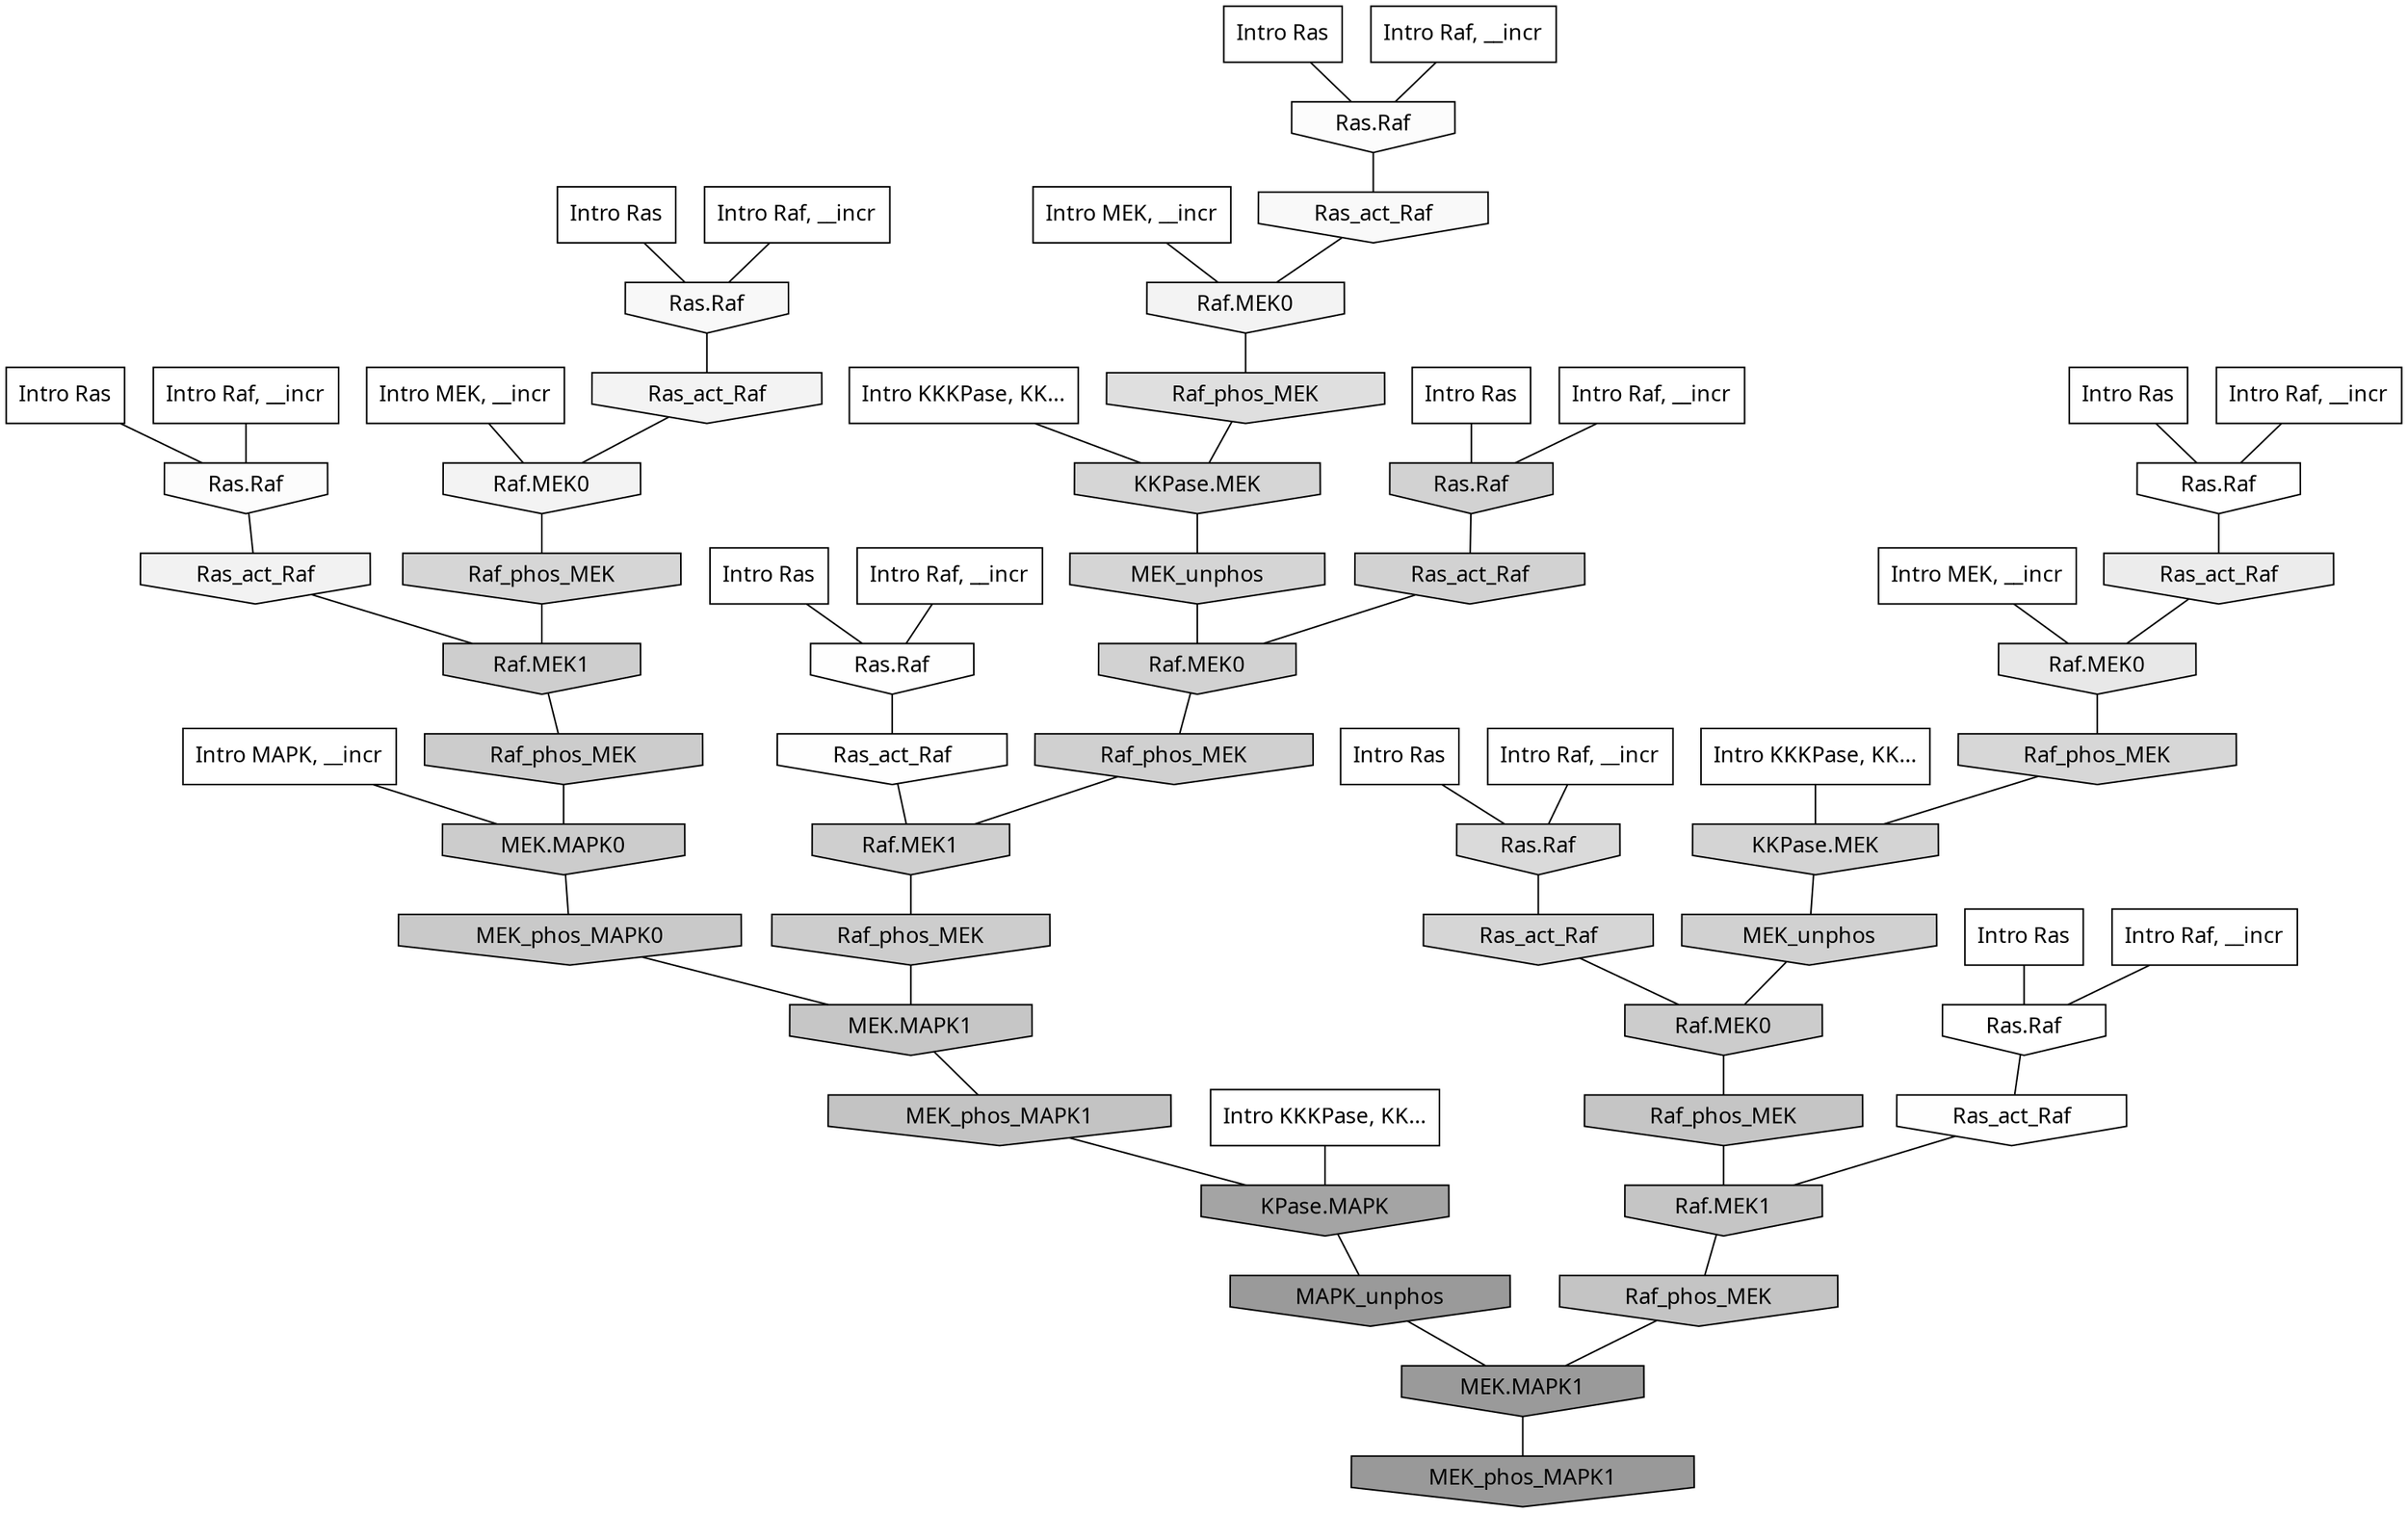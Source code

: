 digraph G{
  rankdir="TB";
  ranksep=0.30;
  node [fontname="CMU Serif"];
  edge [fontname="CMU Serif"];
  
  18 [label="Intro Ras", shape=rectangle, style=filled, fillcolor="0.000 0.000 1.000"]
  
  29 [label="Intro Ras", shape=rectangle, style=filled, fillcolor="0.000 0.000 1.000"]
  
  58 [label="Intro Ras", shape=rectangle, style=filled, fillcolor="0.000 0.000 1.000"]
  
  59 [label="Intro Ras", shape=rectangle, style=filled, fillcolor="0.000 0.000 1.000"]
  
  68 [label="Intro Ras", shape=rectangle, style=filled, fillcolor="0.000 0.000 1.000"]
  
  69 [label="Intro Ras", shape=rectangle, style=filled, fillcolor="0.000 0.000 1.000"]
  
  71 [label="Intro Ras", shape=rectangle, style=filled, fillcolor="0.000 0.000 1.000"]
  
  77 [label="Intro Ras", shape=rectangle, style=filled, fillcolor="0.000 0.000 1.000"]
  
  216 [label="Intro Raf, __incr", shape=rectangle, style=filled, fillcolor="0.000 0.000 1.000"]
  
  347 [label="Intro Raf, __incr", shape=rectangle, style=filled, fillcolor="0.000 0.000 1.000"]
  
  516 [label="Intro Raf, __incr", shape=rectangle, style=filled, fillcolor="0.000 0.000 1.000"]
  
  549 [label="Intro Raf, __incr", shape=rectangle, style=filled, fillcolor="0.000 0.000 1.000"]
  
  872 [label="Intro Raf, __incr", shape=rectangle, style=filled, fillcolor="0.000 0.000 1.000"]
  
  942 [label="Intro Raf, __incr", shape=rectangle, style=filled, fillcolor="0.000 0.000 1.000"]
  
  1075 [label="Intro Raf, __incr", shape=rectangle, style=filled, fillcolor="0.000 0.000 1.000"]
  
  1092 [label="Intro Raf, __incr", shape=rectangle, style=filled, fillcolor="0.000 0.000 1.000"]
  
  1245 [label="Intro MEK, __incr", shape=rectangle, style=filled, fillcolor="0.000 0.000 1.000"]
  
  1434 [label="Intro MEK, __incr", shape=rectangle, style=filled, fillcolor="0.000 0.000 1.000"]
  
  1651 [label="Intro MEK, __incr", shape=rectangle, style=filled, fillcolor="0.000 0.000 1.000"]
  
  2303 [label="Intro MAPK, __incr", shape=rectangle, style=filled, fillcolor="0.000 0.000 1.000"]
  
  3101 [label="Intro KKKPase, KK...", shape=rectangle, style=filled, fillcolor="0.000 0.000 1.000"]
  
  3112 [label="Intro KKKPase, KK...", shape=rectangle, style=filled, fillcolor="0.000 0.000 1.000"]
  
  3183 [label="Intro KKKPase, KK...", shape=rectangle, style=filled, fillcolor="0.000 0.000 1.000"]
  
  3252 [label="Ras.Raf", shape=invhouse, style=filled, fillcolor="0.000 0.000 1.000"]
  
  3273 [label="Ras.Raf", shape=invhouse, style=filled, fillcolor="0.000 0.000 1.000"]
  
  3353 [label="Ras.Raf", shape=invhouse, style=filled, fillcolor="0.000 0.000 0.996"]
  
  3356 [label="Ras_act_Raf", shape=invhouse, style=filled, fillcolor="0.000 0.000 0.995"]
  
  3388 [label="Ras_act_Raf", shape=invhouse, style=filled, fillcolor="0.000 0.000 0.993"]
  
  3442 [label="Ras.Raf", shape=invhouse, style=filled, fillcolor="0.000 0.000 0.987"]
  
  3478 [label="Ras.Raf", shape=invhouse, style=filled, fillcolor="0.000 0.000 0.985"]
  
  3601 [label="Ras_act_Raf", shape=invhouse, style=filled, fillcolor="0.000 0.000 0.975"]
  
  3644 [label="Ras.Raf", shape=invhouse, style=filled, fillcolor="0.000 0.000 0.972"]
  
  4118 [label="Raf.MEK0", shape=invhouse, style=filled, fillcolor="0.000 0.000 0.952"]
  
  4148 [label="Ras_act_Raf", shape=invhouse, style=filled, fillcolor="0.000 0.000 0.951"]
  
  4150 [label="Raf.MEK0", shape=invhouse, style=filled, fillcolor="0.000 0.000 0.951"]
  
  4212 [label="Ras_act_Raf", shape=invhouse, style=filled, fillcolor="0.000 0.000 0.948"]
  
  4925 [label="Ras_act_Raf", shape=invhouse, style=filled, fillcolor="0.000 0.000 0.922"]
  
  5369 [label="Raf.MEK0", shape=invhouse, style=filled, fillcolor="0.000 0.000 0.907"]
  
  6470 [label="Raf_phos_MEK", shape=invhouse, style=filled, fillcolor="0.000 0.000 0.874"]
  
  7478 [label="Ras.Raf", shape=invhouse, style=filled, fillcolor="0.000 0.000 0.853"]
  
  8028 [label="Raf_phos_MEK", shape=invhouse, style=filled, fillcolor="0.000 0.000 0.843"]
  
  8288 [label="Raf_phos_MEK", shape=invhouse, style=filled, fillcolor="0.000 0.000 0.839"]
  
  8419 [label="KKPase.MEK", shape=invhouse, style=filled, fillcolor="0.000 0.000 0.837"]
  
  8469 [label="Ras_act_Raf", shape=invhouse, style=filled, fillcolor="0.000 0.000 0.836"]
  
  8615 [label="MEK_unphos", shape=invhouse, style=filled, fillcolor="0.000 0.000 0.833"]
  
  8811 [label="KKPase.MEK", shape=invhouse, style=filled, fillcolor="0.000 0.000 0.830"]
  
  9327 [label="Ras.Raf", shape=invhouse, style=filled, fillcolor="0.000 0.000 0.821"]
  
  9382 [label="Ras_act_Raf", shape=invhouse, style=filled, fillcolor="0.000 0.000 0.821"]
  
  9387 [label="Raf.MEK0", shape=invhouse, style=filled, fillcolor="0.000 0.000 0.821"]
  
  9435 [label="MEK_unphos", shape=invhouse, style=filled, fillcolor="0.000 0.000 0.820"]
  
  9918 [label="Raf_phos_MEK", shape=invhouse, style=filled, fillcolor="0.000 0.000 0.814"]
  
  10243 [label="Raf.MEK1", shape=invhouse, style=filled, fillcolor="0.000 0.000 0.810"]
  
  10681 [label="Raf.MEK1", shape=invhouse, style=filled, fillcolor="0.000 0.000 0.805"]
  
  10816 [label="Raf_phos_MEK", shape=invhouse, style=filled, fillcolor="0.000 0.000 0.803"]
  
  11068 [label="Raf.MEK0", shape=invhouse, style=filled, fillcolor="0.000 0.000 0.800"]
  
  11211 [label="Raf_phos_MEK", shape=invhouse, style=filled, fillcolor="0.000 0.000 0.799"]
  
  11215 [label="MEK.MAPK0", shape=invhouse, style=filled, fillcolor="0.000 0.000 0.799"]
  
  12310 [label="MEK_phos_MAPK0", shape=invhouse, style=filled, fillcolor="0.000 0.000 0.787"]
  
  13716 [label="MEK.MAPK1", shape=invhouse, style=filled, fillcolor="0.000 0.000 0.774"]
  
  13901 [label="Raf_phos_MEK", shape=invhouse, style=filled, fillcolor="0.000 0.000 0.773"]
  
  13928 [label="Raf.MEK1", shape=invhouse, style=filled, fillcolor="0.000 0.000 0.773"]
  
  14381 [label="Raf_phos_MEK", shape=invhouse, style=filled, fillcolor="0.000 0.000 0.769"]
  
  15216 [label="MEK_phos_MAPK1", shape=invhouse, style=filled, fillcolor="0.000 0.000 0.762"]
  
  20605 [label="KPase.MAPK", shape=invhouse, style=filled, fillcolor="0.000 0.000 0.643"]
  
  21635 [label="MAPK_unphos", shape=invhouse, style=filled, fillcolor="0.000 0.000 0.603"]
  
  21636 [label="MEK.MAPK1", shape=invhouse, style=filled, fillcolor="0.000 0.000 0.603"]
  
  21701 [label="MEK_phos_MAPK1", shape=invhouse, style=filled, fillcolor="0.000 0.000 0.600"]
  
  
  21636 -> 21701 [dir=none, color="0.000 0.000 0.000"] 
  21635 -> 21636 [dir=none, color="0.000 0.000 0.000"] 
  20605 -> 21635 [dir=none, color="0.000 0.000 0.000"] 
  15216 -> 20605 [dir=none, color="0.000 0.000 0.000"] 
  14381 -> 21636 [dir=none, color="0.000 0.000 0.000"] 
  13928 -> 14381 [dir=none, color="0.000 0.000 0.000"] 
  13901 -> 13928 [dir=none, color="0.000 0.000 0.000"] 
  13716 -> 15216 [dir=none, color="0.000 0.000 0.000"] 
  12310 -> 13716 [dir=none, color="0.000 0.000 0.000"] 
  11215 -> 12310 [dir=none, color="0.000 0.000 0.000"] 
  11211 -> 11215 [dir=none, color="0.000 0.000 0.000"] 
  11068 -> 13901 [dir=none, color="0.000 0.000 0.000"] 
  10816 -> 13716 [dir=none, color="0.000 0.000 0.000"] 
  10681 -> 11211 [dir=none, color="0.000 0.000 0.000"] 
  10243 -> 10816 [dir=none, color="0.000 0.000 0.000"] 
  9918 -> 10243 [dir=none, color="0.000 0.000 0.000"] 
  9435 -> 11068 [dir=none, color="0.000 0.000 0.000"] 
  9387 -> 9918 [dir=none, color="0.000 0.000 0.000"] 
  9382 -> 9387 [dir=none, color="0.000 0.000 0.000"] 
  9327 -> 9382 [dir=none, color="0.000 0.000 0.000"] 
  8811 -> 9435 [dir=none, color="0.000 0.000 0.000"] 
  8615 -> 9387 [dir=none, color="0.000 0.000 0.000"] 
  8469 -> 11068 [dir=none, color="0.000 0.000 0.000"] 
  8419 -> 8615 [dir=none, color="0.000 0.000 0.000"] 
  8288 -> 10681 [dir=none, color="0.000 0.000 0.000"] 
  8028 -> 8811 [dir=none, color="0.000 0.000 0.000"] 
  7478 -> 8469 [dir=none, color="0.000 0.000 0.000"] 
  6470 -> 8419 [dir=none, color="0.000 0.000 0.000"] 
  5369 -> 8028 [dir=none, color="0.000 0.000 0.000"] 
  4925 -> 5369 [dir=none, color="0.000 0.000 0.000"] 
  4212 -> 10681 [dir=none, color="0.000 0.000 0.000"] 
  4150 -> 8288 [dir=none, color="0.000 0.000 0.000"] 
  4148 -> 4150 [dir=none, color="0.000 0.000 0.000"] 
  4118 -> 6470 [dir=none, color="0.000 0.000 0.000"] 
  3644 -> 4148 [dir=none, color="0.000 0.000 0.000"] 
  3601 -> 4118 [dir=none, color="0.000 0.000 0.000"] 
  3478 -> 3601 [dir=none, color="0.000 0.000 0.000"] 
  3442 -> 4212 [dir=none, color="0.000 0.000 0.000"] 
  3388 -> 13928 [dir=none, color="0.000 0.000 0.000"] 
  3356 -> 10243 [dir=none, color="0.000 0.000 0.000"] 
  3353 -> 3356 [dir=none, color="0.000 0.000 0.000"] 
  3273 -> 4925 [dir=none, color="0.000 0.000 0.000"] 
  3252 -> 3388 [dir=none, color="0.000 0.000 0.000"] 
  3183 -> 20605 [dir=none, color="0.000 0.000 0.000"] 
  3112 -> 8419 [dir=none, color="0.000 0.000 0.000"] 
  3101 -> 8811 [dir=none, color="0.000 0.000 0.000"] 
  2303 -> 11215 [dir=none, color="0.000 0.000 0.000"] 
  1651 -> 4118 [dir=none, color="0.000 0.000 0.000"] 
  1434 -> 4150 [dir=none, color="0.000 0.000 0.000"] 
  1245 -> 5369 [dir=none, color="0.000 0.000 0.000"] 
  1092 -> 3644 [dir=none, color="0.000 0.000 0.000"] 
  1075 -> 3478 [dir=none, color="0.000 0.000 0.000"] 
  942 -> 3353 [dir=none, color="0.000 0.000 0.000"] 
  872 -> 3252 [dir=none, color="0.000 0.000 0.000"] 
  549 -> 3442 [dir=none, color="0.000 0.000 0.000"] 
  516 -> 9327 [dir=none, color="0.000 0.000 0.000"] 
  347 -> 7478 [dir=none, color="0.000 0.000 0.000"] 
  216 -> 3273 [dir=none, color="0.000 0.000 0.000"] 
  77 -> 3273 [dir=none, color="0.000 0.000 0.000"] 
  71 -> 9327 [dir=none, color="0.000 0.000 0.000"] 
  69 -> 3644 [dir=none, color="0.000 0.000 0.000"] 
  68 -> 3478 [dir=none, color="0.000 0.000 0.000"] 
  59 -> 3252 [dir=none, color="0.000 0.000 0.000"] 
  58 -> 3353 [dir=none, color="0.000 0.000 0.000"] 
  29 -> 3442 [dir=none, color="0.000 0.000 0.000"] 
  18 -> 7478 [dir=none, color="0.000 0.000 0.000"] 
  
  }

